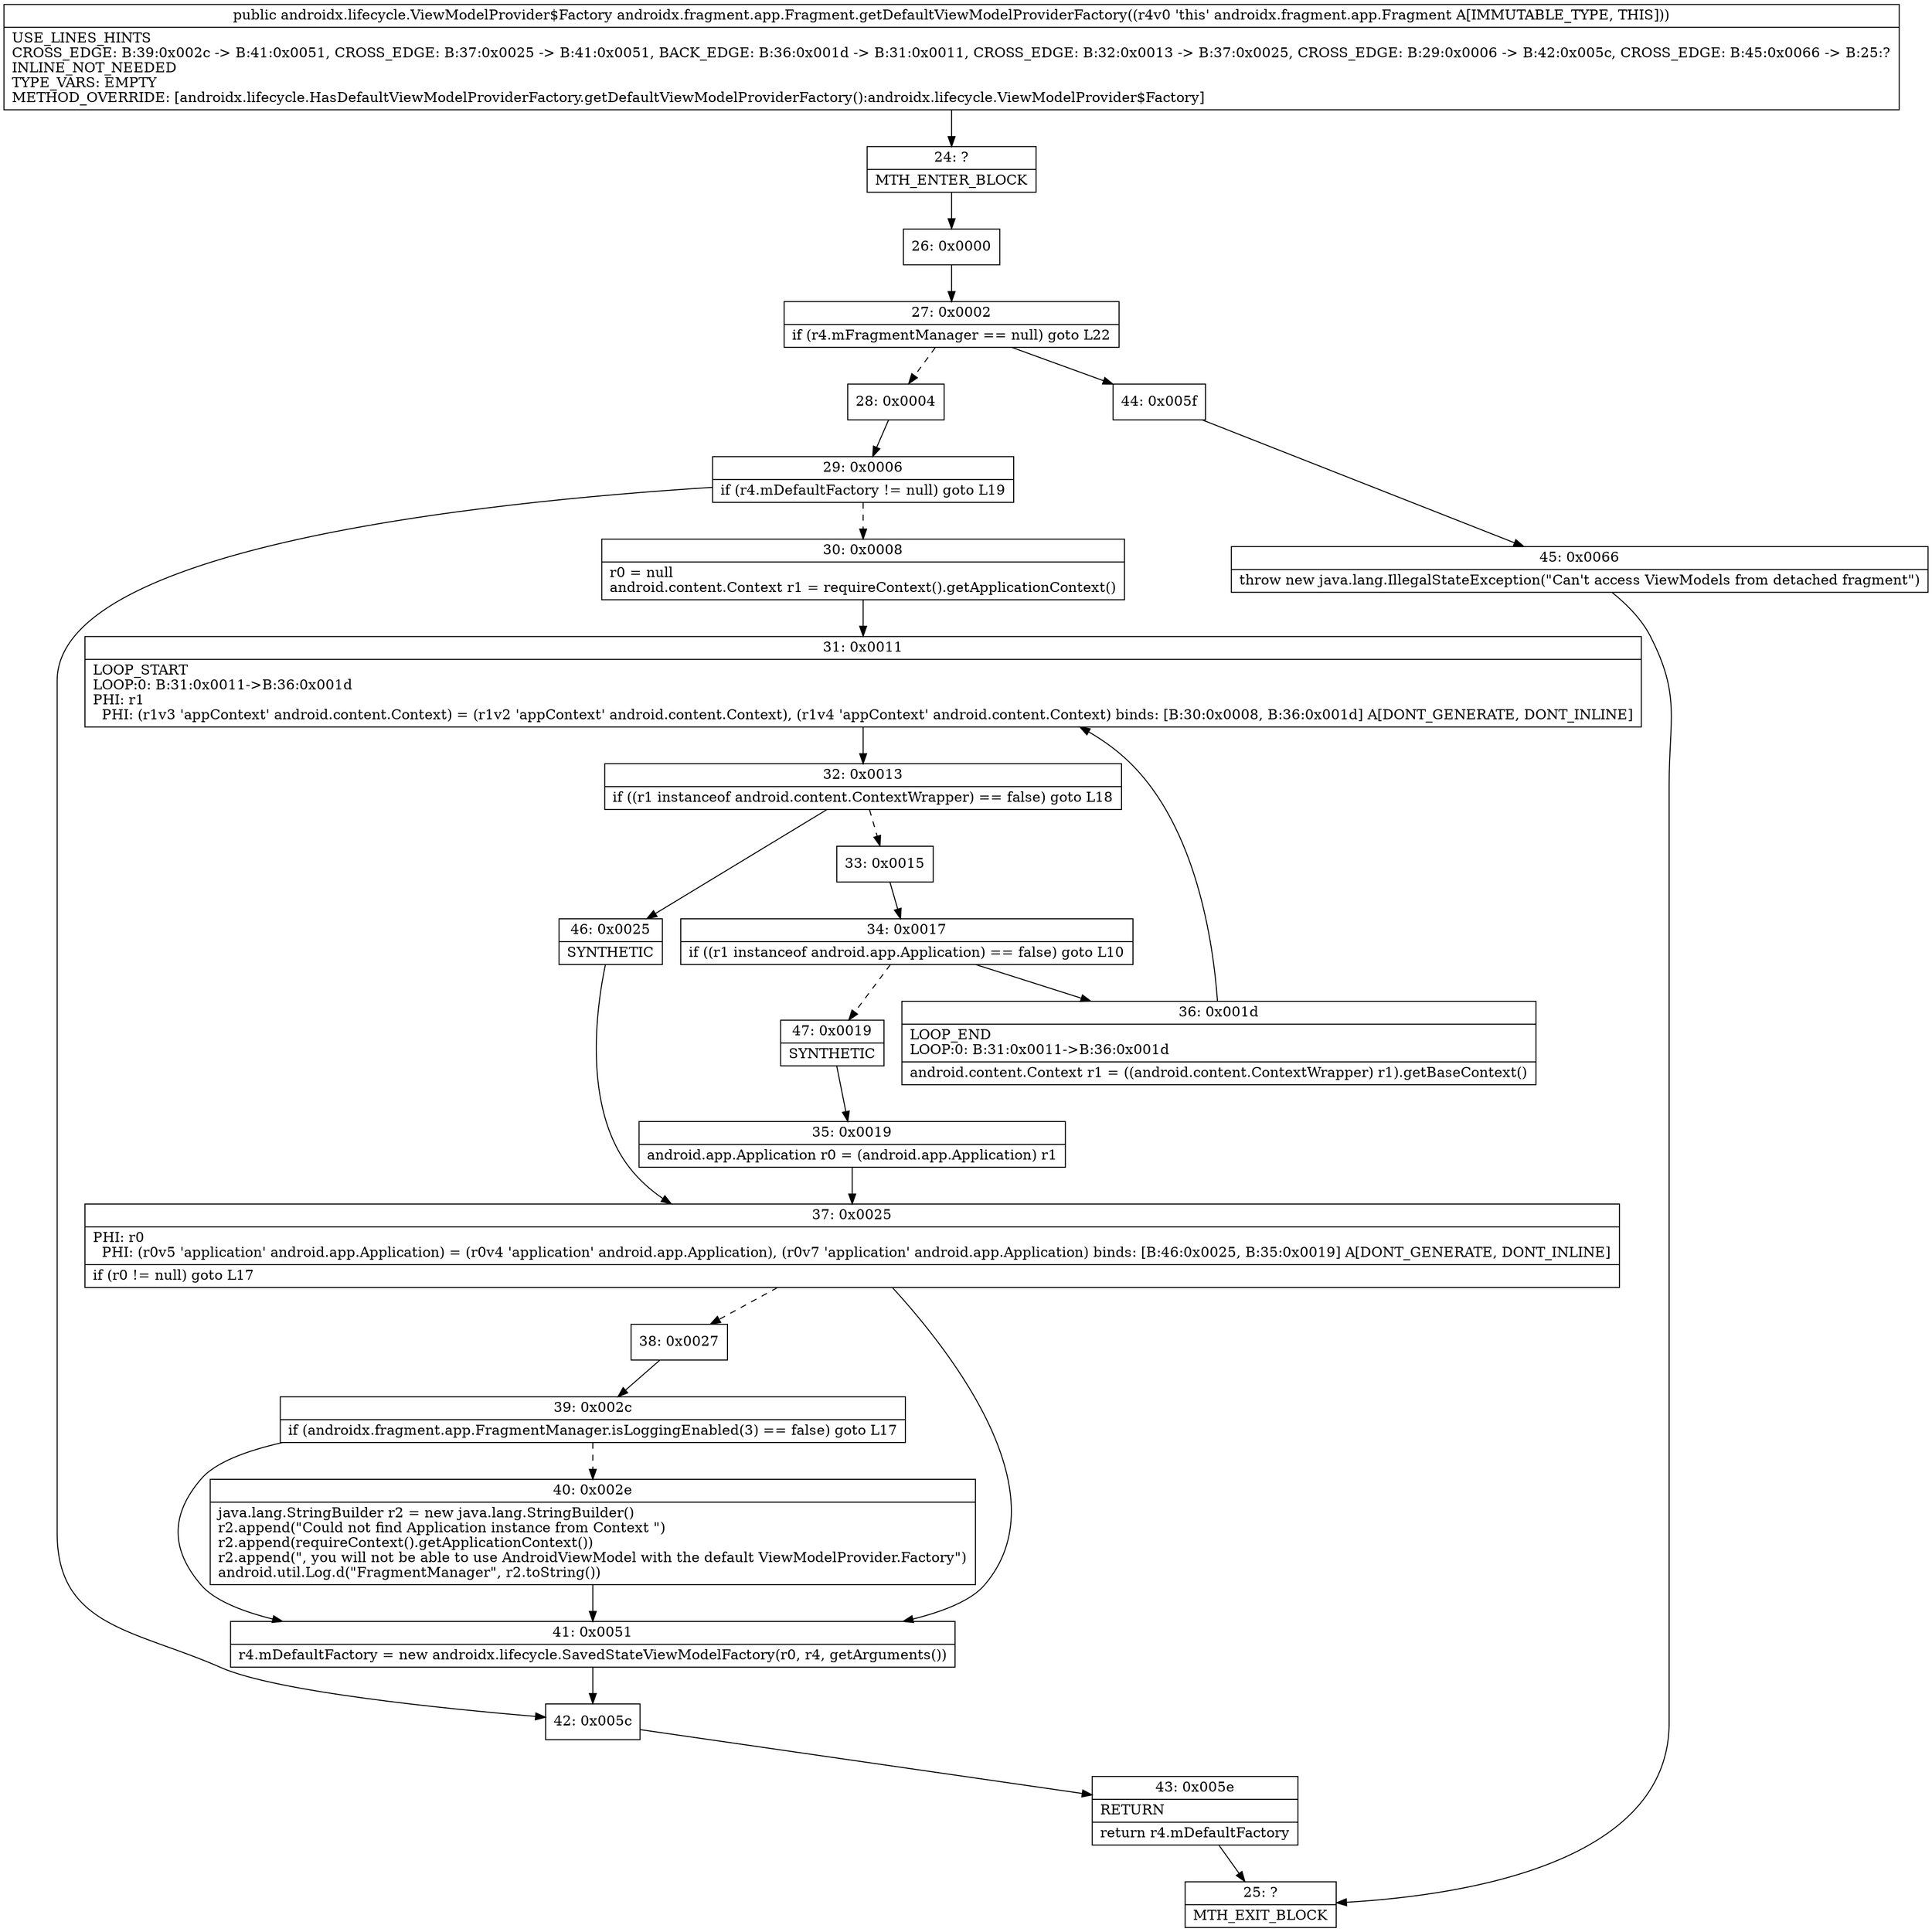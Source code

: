 digraph "CFG forandroidx.fragment.app.Fragment.getDefaultViewModelProviderFactory()Landroidx\/lifecycle\/ViewModelProvider$Factory;" {
Node_24 [shape=record,label="{24\:\ ?|MTH_ENTER_BLOCK\l}"];
Node_26 [shape=record,label="{26\:\ 0x0000}"];
Node_27 [shape=record,label="{27\:\ 0x0002|if (r4.mFragmentManager == null) goto L22\l}"];
Node_28 [shape=record,label="{28\:\ 0x0004}"];
Node_29 [shape=record,label="{29\:\ 0x0006|if (r4.mDefaultFactory != null) goto L19\l}"];
Node_30 [shape=record,label="{30\:\ 0x0008|r0 = null\landroid.content.Context r1 = requireContext().getApplicationContext()\l}"];
Node_31 [shape=record,label="{31\:\ 0x0011|LOOP_START\lLOOP:0: B:31:0x0011\-\>B:36:0x001d\lPHI: r1 \l  PHI: (r1v3 'appContext' android.content.Context) = (r1v2 'appContext' android.content.Context), (r1v4 'appContext' android.content.Context) binds: [B:30:0x0008, B:36:0x001d] A[DONT_GENERATE, DONT_INLINE]\l}"];
Node_32 [shape=record,label="{32\:\ 0x0013|if ((r1 instanceof android.content.ContextWrapper) == false) goto L18\l}"];
Node_33 [shape=record,label="{33\:\ 0x0015}"];
Node_34 [shape=record,label="{34\:\ 0x0017|if ((r1 instanceof android.app.Application) == false) goto L10\l}"];
Node_36 [shape=record,label="{36\:\ 0x001d|LOOP_END\lLOOP:0: B:31:0x0011\-\>B:36:0x001d\l|android.content.Context r1 = ((android.content.ContextWrapper) r1).getBaseContext()\l}"];
Node_47 [shape=record,label="{47\:\ 0x0019|SYNTHETIC\l}"];
Node_35 [shape=record,label="{35\:\ 0x0019|android.app.Application r0 = (android.app.Application) r1\l}"];
Node_37 [shape=record,label="{37\:\ 0x0025|PHI: r0 \l  PHI: (r0v5 'application' android.app.Application) = (r0v4 'application' android.app.Application), (r0v7 'application' android.app.Application) binds: [B:46:0x0025, B:35:0x0019] A[DONT_GENERATE, DONT_INLINE]\l|if (r0 != null) goto L17\l}"];
Node_38 [shape=record,label="{38\:\ 0x0027}"];
Node_39 [shape=record,label="{39\:\ 0x002c|if (androidx.fragment.app.FragmentManager.isLoggingEnabled(3) == false) goto L17\l}"];
Node_40 [shape=record,label="{40\:\ 0x002e|java.lang.StringBuilder r2 = new java.lang.StringBuilder()\lr2.append(\"Could not find Application instance from Context \")\lr2.append(requireContext().getApplicationContext())\lr2.append(\", you will not be able to use AndroidViewModel with the default ViewModelProvider.Factory\")\landroid.util.Log.d(\"FragmentManager\", r2.toString())\l}"];
Node_41 [shape=record,label="{41\:\ 0x0051|r4.mDefaultFactory = new androidx.lifecycle.SavedStateViewModelFactory(r0, r4, getArguments())\l}"];
Node_46 [shape=record,label="{46\:\ 0x0025|SYNTHETIC\l}"];
Node_42 [shape=record,label="{42\:\ 0x005c}"];
Node_43 [shape=record,label="{43\:\ 0x005e|RETURN\l|return r4.mDefaultFactory\l}"];
Node_25 [shape=record,label="{25\:\ ?|MTH_EXIT_BLOCK\l}"];
Node_44 [shape=record,label="{44\:\ 0x005f}"];
Node_45 [shape=record,label="{45\:\ 0x0066|throw new java.lang.IllegalStateException(\"Can't access ViewModels from detached fragment\")\l}"];
MethodNode[shape=record,label="{public androidx.lifecycle.ViewModelProvider$Factory androidx.fragment.app.Fragment.getDefaultViewModelProviderFactory((r4v0 'this' androidx.fragment.app.Fragment A[IMMUTABLE_TYPE, THIS]))  | USE_LINES_HINTS\lCROSS_EDGE: B:39:0x002c \-\> B:41:0x0051, CROSS_EDGE: B:37:0x0025 \-\> B:41:0x0051, BACK_EDGE: B:36:0x001d \-\> B:31:0x0011, CROSS_EDGE: B:32:0x0013 \-\> B:37:0x0025, CROSS_EDGE: B:29:0x0006 \-\> B:42:0x005c, CROSS_EDGE: B:45:0x0066 \-\> B:25:?\lINLINE_NOT_NEEDED\lTYPE_VARS: EMPTY\lMETHOD_OVERRIDE: [androidx.lifecycle.HasDefaultViewModelProviderFactory.getDefaultViewModelProviderFactory():androidx.lifecycle.ViewModelProvider$Factory]\l}"];
MethodNode -> Node_24;Node_24 -> Node_26;
Node_26 -> Node_27;
Node_27 -> Node_28[style=dashed];
Node_27 -> Node_44;
Node_28 -> Node_29;
Node_29 -> Node_30[style=dashed];
Node_29 -> Node_42;
Node_30 -> Node_31;
Node_31 -> Node_32;
Node_32 -> Node_33[style=dashed];
Node_32 -> Node_46;
Node_33 -> Node_34;
Node_34 -> Node_36;
Node_34 -> Node_47[style=dashed];
Node_36 -> Node_31;
Node_47 -> Node_35;
Node_35 -> Node_37;
Node_37 -> Node_38[style=dashed];
Node_37 -> Node_41;
Node_38 -> Node_39;
Node_39 -> Node_40[style=dashed];
Node_39 -> Node_41;
Node_40 -> Node_41;
Node_41 -> Node_42;
Node_46 -> Node_37;
Node_42 -> Node_43;
Node_43 -> Node_25;
Node_44 -> Node_45;
Node_45 -> Node_25;
}

